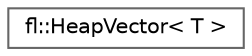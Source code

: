 digraph "Graphical Class Hierarchy"
{
 // LATEX_PDF_SIZE
  bgcolor="transparent";
  edge [fontname=Helvetica,fontsize=10,labelfontname=Helvetica,labelfontsize=10];
  node [fontname=Helvetica,fontsize=10,shape=box,height=0.2,width=0.4];
  rankdir="LR";
  Node0 [id="Node000000",label="fl::HeapVector\< T \>",height=0.2,width=0.4,color="grey40", fillcolor="white", style="filled",URL="$db/ddd/classfl_1_1_heap_vector.html",tooltip=" "];
}

